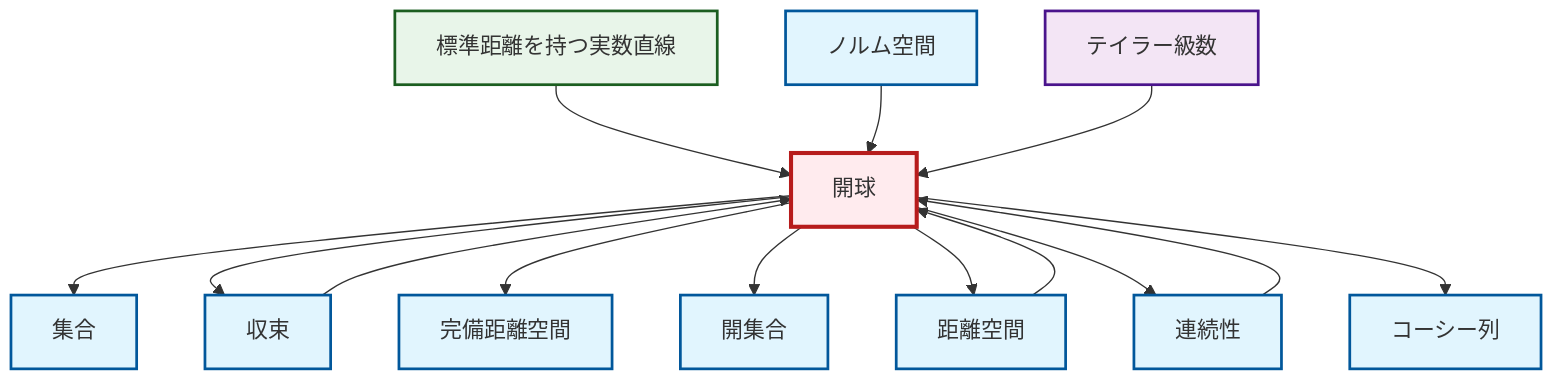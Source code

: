 graph TD
    classDef definition fill:#e1f5fe,stroke:#01579b,stroke-width:2px
    classDef theorem fill:#f3e5f5,stroke:#4a148c,stroke-width:2px
    classDef axiom fill:#fff3e0,stroke:#e65100,stroke-width:2px
    classDef example fill:#e8f5e9,stroke:#1b5e20,stroke-width:2px
    classDef current fill:#ffebee,stroke:#b71c1c,stroke-width:3px
    def-cauchy-sequence["コーシー列"]:::definition
    thm-taylor-series["テイラー級数"]:::theorem
    def-convergence["収束"]:::definition
    def-continuity["連続性"]:::definition
    def-metric-space["距離空間"]:::definition
    def-open-ball["開球"]:::definition
    def-open-set["開集合"]:::definition
    def-set["集合"]:::definition
    def-complete-metric-space["完備距離空間"]:::definition
    ex-real-line-metric["標準距離を持つ実数直線"]:::example
    def-normed-vector-space["ノルム空間"]:::definition
    def-open-ball --> def-set
    def-convergence --> def-open-ball
    ex-real-line-metric --> def-open-ball
    def-open-ball --> def-convergence
    def-open-ball --> def-complete-metric-space
    def-continuity --> def-open-ball
    def-open-ball --> def-open-set
    def-open-ball --> def-metric-space
    def-normed-vector-space --> def-open-ball
    def-open-ball --> def-continuity
    def-open-ball --> def-cauchy-sequence
    thm-taylor-series --> def-open-ball
    def-metric-space --> def-open-ball
    class def-open-ball current